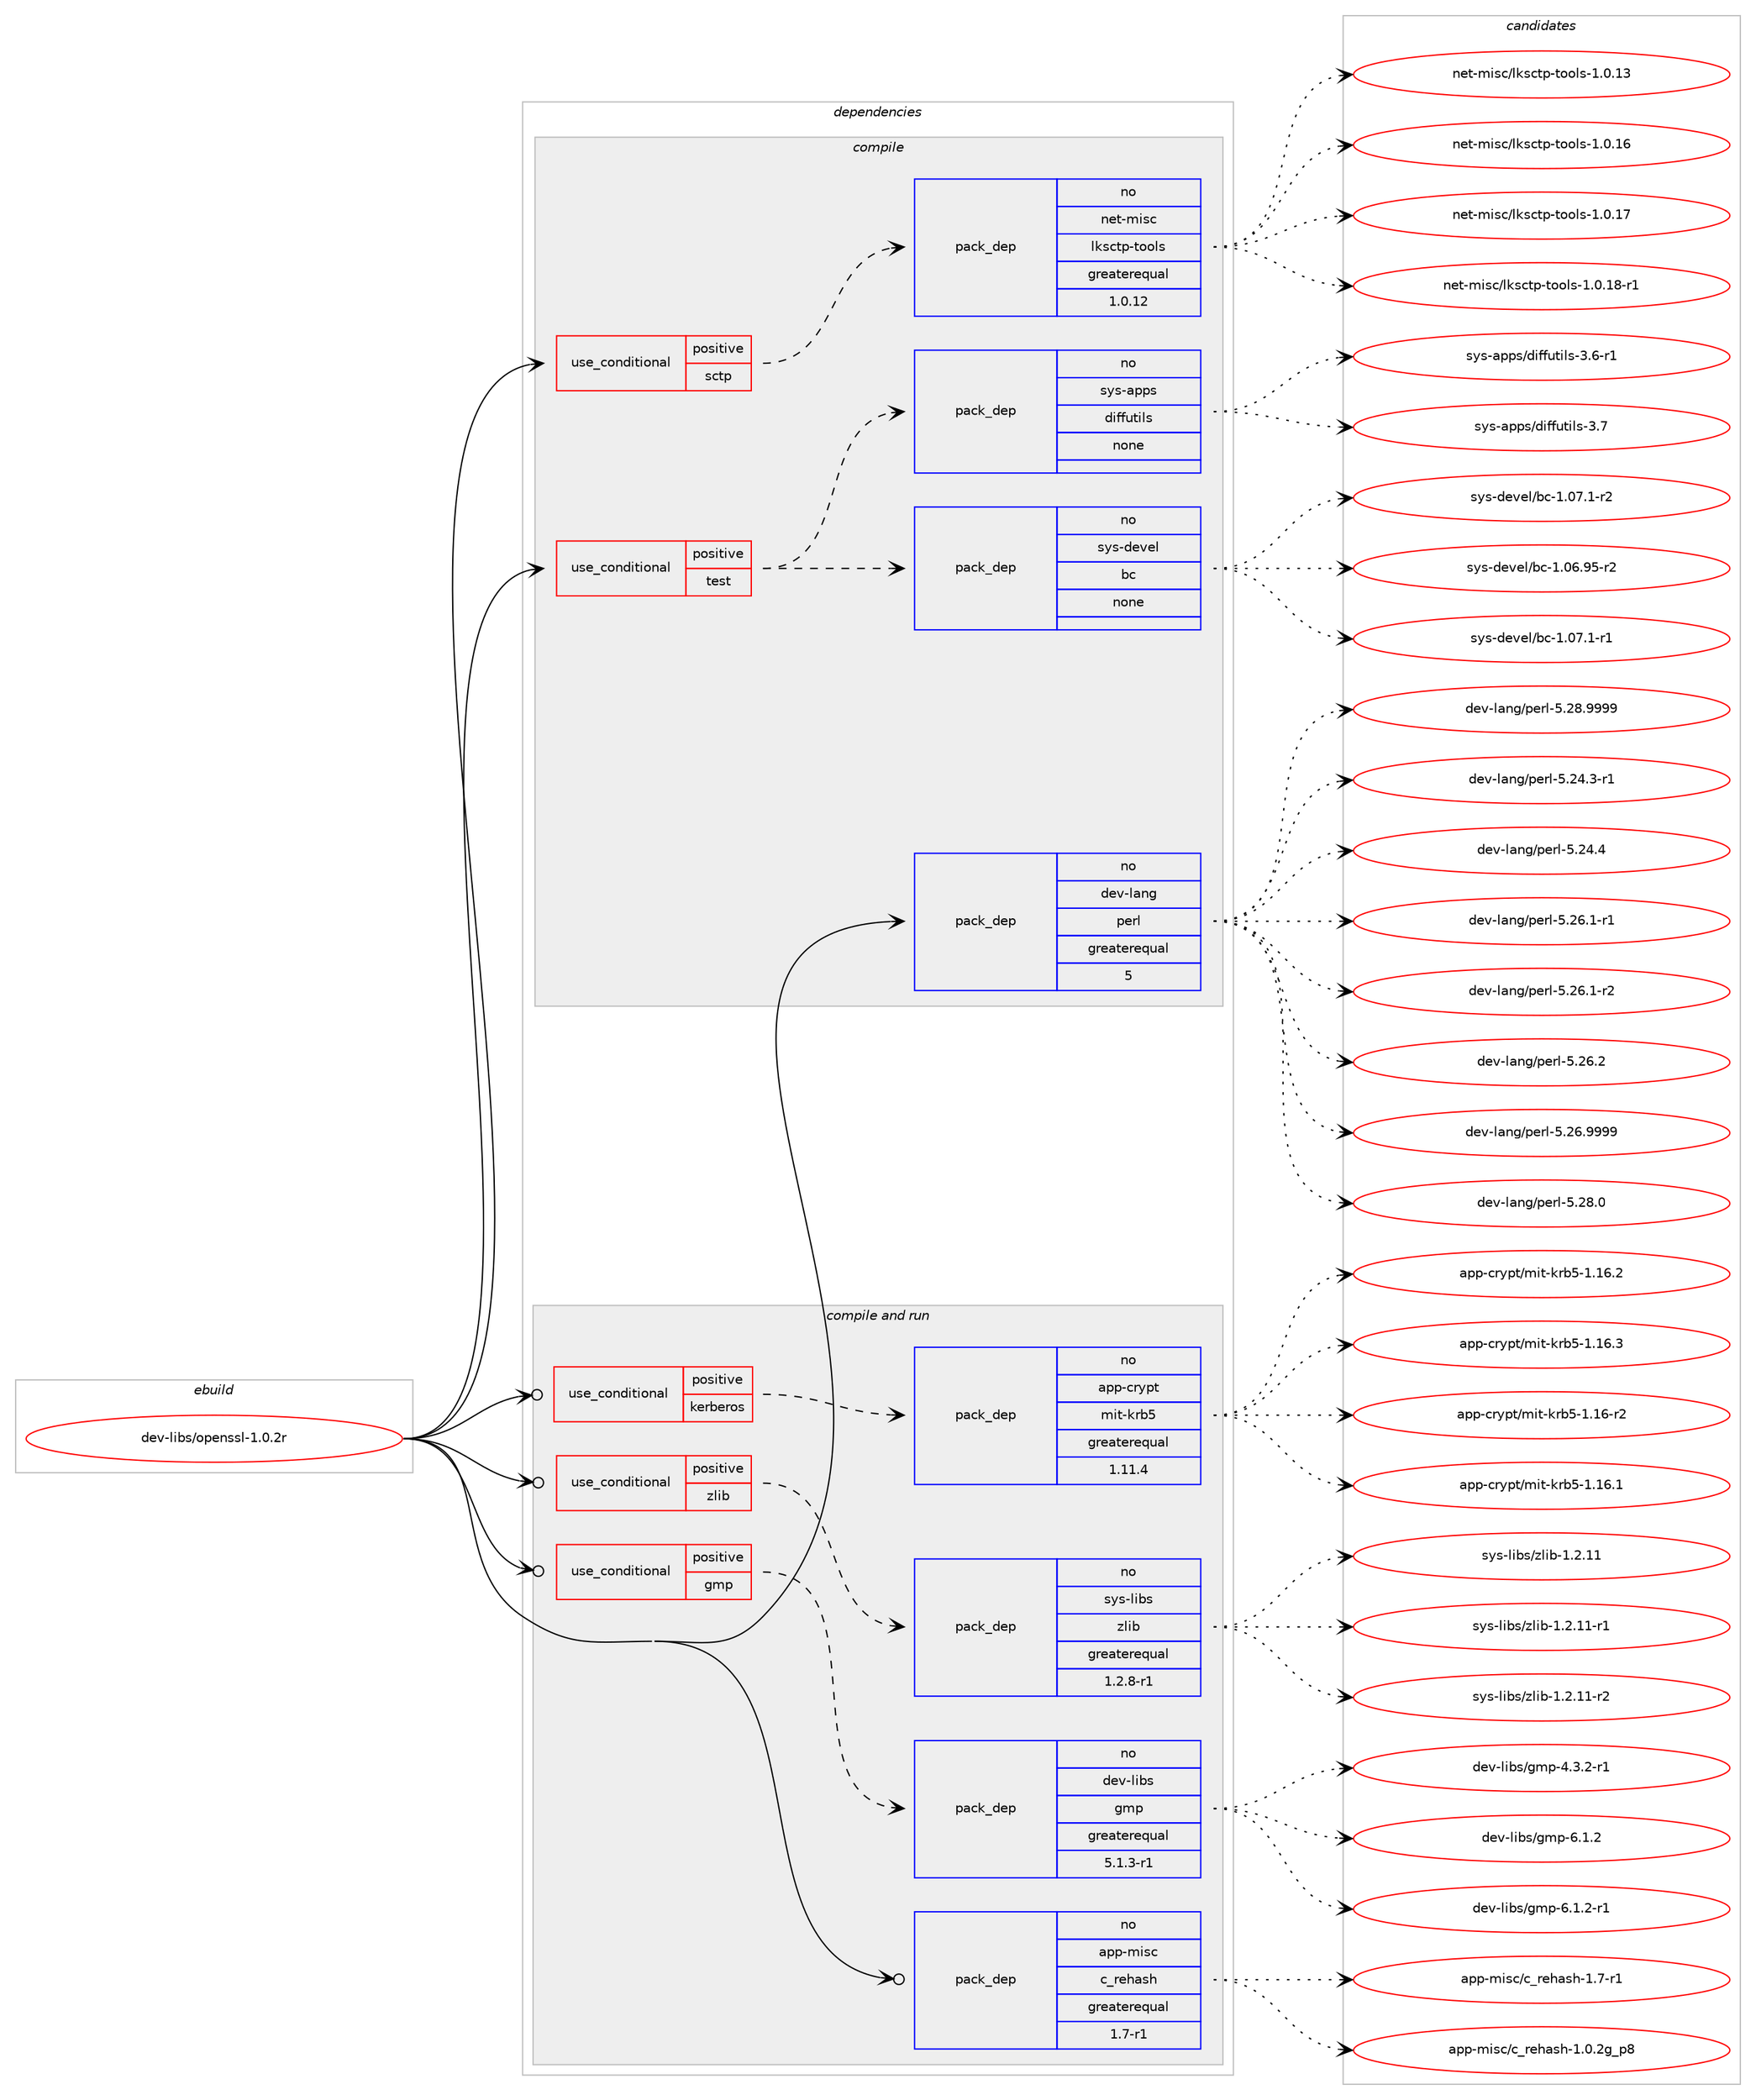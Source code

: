 digraph prolog {

# *************
# Graph options
# *************

newrank=true;
concentrate=true;
compound=true;
graph [rankdir=LR,fontname=Helvetica,fontsize=10,ranksep=1.5];#, ranksep=2.5, nodesep=0.2];
edge  [arrowhead=vee];
node  [fontname=Helvetica,fontsize=10];

# **********
# The ebuild
# **********

subgraph cluster_leftcol {
color=gray;
rank=same;
label=<<i>ebuild</i>>;
id [label="dev-libs/openssl-1.0.2r", color=red, width=4, href="../dev-libs/openssl-1.0.2r.svg"];
}

# ****************
# The dependencies
# ****************

subgraph cluster_midcol {
color=gray;
label=<<i>dependencies</i>>;
subgraph cluster_compile {
fillcolor="#eeeeee";
style=filled;
label=<<i>compile</i>>;
subgraph cond366735 {
dependency1371219 [label=<<TABLE BORDER="0" CELLBORDER="1" CELLSPACING="0" CELLPADDING="4"><TR><TD ROWSPAN="3" CELLPADDING="10">use_conditional</TD></TR><TR><TD>positive</TD></TR><TR><TD>sctp</TD></TR></TABLE>>, shape=none, color=red];
subgraph pack981528 {
dependency1371220 [label=<<TABLE BORDER="0" CELLBORDER="1" CELLSPACING="0" CELLPADDING="4" WIDTH="220"><TR><TD ROWSPAN="6" CELLPADDING="30">pack_dep</TD></TR><TR><TD WIDTH="110">no</TD></TR><TR><TD>net-misc</TD></TR><TR><TD>lksctp-tools</TD></TR><TR><TD>greaterequal</TD></TR><TR><TD>1.0.12</TD></TR></TABLE>>, shape=none, color=blue];
}
dependency1371219:e -> dependency1371220:w [weight=20,style="dashed",arrowhead="vee"];
}
id:e -> dependency1371219:w [weight=20,style="solid",arrowhead="vee"];
subgraph cond366736 {
dependency1371221 [label=<<TABLE BORDER="0" CELLBORDER="1" CELLSPACING="0" CELLPADDING="4"><TR><TD ROWSPAN="3" CELLPADDING="10">use_conditional</TD></TR><TR><TD>positive</TD></TR><TR><TD>test</TD></TR></TABLE>>, shape=none, color=red];
subgraph pack981529 {
dependency1371222 [label=<<TABLE BORDER="0" CELLBORDER="1" CELLSPACING="0" CELLPADDING="4" WIDTH="220"><TR><TD ROWSPAN="6" CELLPADDING="30">pack_dep</TD></TR><TR><TD WIDTH="110">no</TD></TR><TR><TD>sys-apps</TD></TR><TR><TD>diffutils</TD></TR><TR><TD>none</TD></TR><TR><TD></TD></TR></TABLE>>, shape=none, color=blue];
}
dependency1371221:e -> dependency1371222:w [weight=20,style="dashed",arrowhead="vee"];
subgraph pack981530 {
dependency1371223 [label=<<TABLE BORDER="0" CELLBORDER="1" CELLSPACING="0" CELLPADDING="4" WIDTH="220"><TR><TD ROWSPAN="6" CELLPADDING="30">pack_dep</TD></TR><TR><TD WIDTH="110">no</TD></TR><TR><TD>sys-devel</TD></TR><TR><TD>bc</TD></TR><TR><TD>none</TD></TR><TR><TD></TD></TR></TABLE>>, shape=none, color=blue];
}
dependency1371221:e -> dependency1371223:w [weight=20,style="dashed",arrowhead="vee"];
}
id:e -> dependency1371221:w [weight=20,style="solid",arrowhead="vee"];
subgraph pack981531 {
dependency1371224 [label=<<TABLE BORDER="0" CELLBORDER="1" CELLSPACING="0" CELLPADDING="4" WIDTH="220"><TR><TD ROWSPAN="6" CELLPADDING="30">pack_dep</TD></TR><TR><TD WIDTH="110">no</TD></TR><TR><TD>dev-lang</TD></TR><TR><TD>perl</TD></TR><TR><TD>greaterequal</TD></TR><TR><TD>5</TD></TR></TABLE>>, shape=none, color=blue];
}
id:e -> dependency1371224:w [weight=20,style="solid",arrowhead="vee"];
}
subgraph cluster_compileandrun {
fillcolor="#eeeeee";
style=filled;
label=<<i>compile and run</i>>;
subgraph cond366737 {
dependency1371225 [label=<<TABLE BORDER="0" CELLBORDER="1" CELLSPACING="0" CELLPADDING="4"><TR><TD ROWSPAN="3" CELLPADDING="10">use_conditional</TD></TR><TR><TD>positive</TD></TR><TR><TD>gmp</TD></TR></TABLE>>, shape=none, color=red];
subgraph pack981532 {
dependency1371226 [label=<<TABLE BORDER="0" CELLBORDER="1" CELLSPACING="0" CELLPADDING="4" WIDTH="220"><TR><TD ROWSPAN="6" CELLPADDING="30">pack_dep</TD></TR><TR><TD WIDTH="110">no</TD></TR><TR><TD>dev-libs</TD></TR><TR><TD>gmp</TD></TR><TR><TD>greaterequal</TD></TR><TR><TD>5.1.3-r1</TD></TR></TABLE>>, shape=none, color=blue];
}
dependency1371225:e -> dependency1371226:w [weight=20,style="dashed",arrowhead="vee"];
}
id:e -> dependency1371225:w [weight=20,style="solid",arrowhead="odotvee"];
subgraph cond366738 {
dependency1371227 [label=<<TABLE BORDER="0" CELLBORDER="1" CELLSPACING="0" CELLPADDING="4"><TR><TD ROWSPAN="3" CELLPADDING="10">use_conditional</TD></TR><TR><TD>positive</TD></TR><TR><TD>kerberos</TD></TR></TABLE>>, shape=none, color=red];
subgraph pack981533 {
dependency1371228 [label=<<TABLE BORDER="0" CELLBORDER="1" CELLSPACING="0" CELLPADDING="4" WIDTH="220"><TR><TD ROWSPAN="6" CELLPADDING="30">pack_dep</TD></TR><TR><TD WIDTH="110">no</TD></TR><TR><TD>app-crypt</TD></TR><TR><TD>mit-krb5</TD></TR><TR><TD>greaterequal</TD></TR><TR><TD>1.11.4</TD></TR></TABLE>>, shape=none, color=blue];
}
dependency1371227:e -> dependency1371228:w [weight=20,style="dashed",arrowhead="vee"];
}
id:e -> dependency1371227:w [weight=20,style="solid",arrowhead="odotvee"];
subgraph cond366739 {
dependency1371229 [label=<<TABLE BORDER="0" CELLBORDER="1" CELLSPACING="0" CELLPADDING="4"><TR><TD ROWSPAN="3" CELLPADDING="10">use_conditional</TD></TR><TR><TD>positive</TD></TR><TR><TD>zlib</TD></TR></TABLE>>, shape=none, color=red];
subgraph pack981534 {
dependency1371230 [label=<<TABLE BORDER="0" CELLBORDER="1" CELLSPACING="0" CELLPADDING="4" WIDTH="220"><TR><TD ROWSPAN="6" CELLPADDING="30">pack_dep</TD></TR><TR><TD WIDTH="110">no</TD></TR><TR><TD>sys-libs</TD></TR><TR><TD>zlib</TD></TR><TR><TD>greaterequal</TD></TR><TR><TD>1.2.8-r1</TD></TR></TABLE>>, shape=none, color=blue];
}
dependency1371229:e -> dependency1371230:w [weight=20,style="dashed",arrowhead="vee"];
}
id:e -> dependency1371229:w [weight=20,style="solid",arrowhead="odotvee"];
subgraph pack981535 {
dependency1371231 [label=<<TABLE BORDER="0" CELLBORDER="1" CELLSPACING="0" CELLPADDING="4" WIDTH="220"><TR><TD ROWSPAN="6" CELLPADDING="30">pack_dep</TD></TR><TR><TD WIDTH="110">no</TD></TR><TR><TD>app-misc</TD></TR><TR><TD>c_rehash</TD></TR><TR><TD>greaterequal</TD></TR><TR><TD>1.7-r1</TD></TR></TABLE>>, shape=none, color=blue];
}
id:e -> dependency1371231:w [weight=20,style="solid",arrowhead="odotvee"];
}
subgraph cluster_run {
fillcolor="#eeeeee";
style=filled;
label=<<i>run</i>>;
}
}

# **************
# The candidates
# **************

subgraph cluster_choices {
rank=same;
color=gray;
label=<<i>candidates</i>>;

subgraph choice981528 {
color=black;
nodesep=1;
choice110101116451091051159947108107115991161124511611111110811545494648464951 [label="net-misc/lksctp-tools-1.0.13", color=red, width=4,href="../net-misc/lksctp-tools-1.0.13.svg"];
choice110101116451091051159947108107115991161124511611111110811545494648464954 [label="net-misc/lksctp-tools-1.0.16", color=red, width=4,href="../net-misc/lksctp-tools-1.0.16.svg"];
choice110101116451091051159947108107115991161124511611111110811545494648464955 [label="net-misc/lksctp-tools-1.0.17", color=red, width=4,href="../net-misc/lksctp-tools-1.0.17.svg"];
choice1101011164510910511599471081071159911611245116111111108115454946484649564511449 [label="net-misc/lksctp-tools-1.0.18-r1", color=red, width=4,href="../net-misc/lksctp-tools-1.0.18-r1.svg"];
dependency1371220:e -> choice110101116451091051159947108107115991161124511611111110811545494648464951:w [style=dotted,weight="100"];
dependency1371220:e -> choice110101116451091051159947108107115991161124511611111110811545494648464954:w [style=dotted,weight="100"];
dependency1371220:e -> choice110101116451091051159947108107115991161124511611111110811545494648464955:w [style=dotted,weight="100"];
dependency1371220:e -> choice1101011164510910511599471081071159911611245116111111108115454946484649564511449:w [style=dotted,weight="100"];
}
subgraph choice981529 {
color=black;
nodesep=1;
choice115121115459711211211547100105102102117116105108115455146544511449 [label="sys-apps/diffutils-3.6-r1", color=red, width=4,href="../sys-apps/diffutils-3.6-r1.svg"];
choice11512111545971121121154710010510210211711610510811545514655 [label="sys-apps/diffutils-3.7", color=red, width=4,href="../sys-apps/diffutils-3.7.svg"];
dependency1371222:e -> choice115121115459711211211547100105102102117116105108115455146544511449:w [style=dotted,weight="100"];
dependency1371222:e -> choice11512111545971121121154710010510210211711610510811545514655:w [style=dotted,weight="100"];
}
subgraph choice981530 {
color=black;
nodesep=1;
choice1151211154510010111810110847989945494648544657534511450 [label="sys-devel/bc-1.06.95-r2", color=red, width=4,href="../sys-devel/bc-1.06.95-r2.svg"];
choice11512111545100101118101108479899454946485546494511449 [label="sys-devel/bc-1.07.1-r1", color=red, width=4,href="../sys-devel/bc-1.07.1-r1.svg"];
choice11512111545100101118101108479899454946485546494511450 [label="sys-devel/bc-1.07.1-r2", color=red, width=4,href="../sys-devel/bc-1.07.1-r2.svg"];
dependency1371223:e -> choice1151211154510010111810110847989945494648544657534511450:w [style=dotted,weight="100"];
dependency1371223:e -> choice11512111545100101118101108479899454946485546494511449:w [style=dotted,weight="100"];
dependency1371223:e -> choice11512111545100101118101108479899454946485546494511450:w [style=dotted,weight="100"];
}
subgraph choice981531 {
color=black;
nodesep=1;
choice100101118451089711010347112101114108455346505246514511449 [label="dev-lang/perl-5.24.3-r1", color=red, width=4,href="../dev-lang/perl-5.24.3-r1.svg"];
choice10010111845108971101034711210111410845534650524652 [label="dev-lang/perl-5.24.4", color=red, width=4,href="../dev-lang/perl-5.24.4.svg"];
choice100101118451089711010347112101114108455346505446494511449 [label="dev-lang/perl-5.26.1-r1", color=red, width=4,href="../dev-lang/perl-5.26.1-r1.svg"];
choice100101118451089711010347112101114108455346505446494511450 [label="dev-lang/perl-5.26.1-r2", color=red, width=4,href="../dev-lang/perl-5.26.1-r2.svg"];
choice10010111845108971101034711210111410845534650544650 [label="dev-lang/perl-5.26.2", color=red, width=4,href="../dev-lang/perl-5.26.2.svg"];
choice10010111845108971101034711210111410845534650544657575757 [label="dev-lang/perl-5.26.9999", color=red, width=4,href="../dev-lang/perl-5.26.9999.svg"];
choice10010111845108971101034711210111410845534650564648 [label="dev-lang/perl-5.28.0", color=red, width=4,href="../dev-lang/perl-5.28.0.svg"];
choice10010111845108971101034711210111410845534650564657575757 [label="dev-lang/perl-5.28.9999", color=red, width=4,href="../dev-lang/perl-5.28.9999.svg"];
dependency1371224:e -> choice100101118451089711010347112101114108455346505246514511449:w [style=dotted,weight="100"];
dependency1371224:e -> choice10010111845108971101034711210111410845534650524652:w [style=dotted,weight="100"];
dependency1371224:e -> choice100101118451089711010347112101114108455346505446494511449:w [style=dotted,weight="100"];
dependency1371224:e -> choice100101118451089711010347112101114108455346505446494511450:w [style=dotted,weight="100"];
dependency1371224:e -> choice10010111845108971101034711210111410845534650544650:w [style=dotted,weight="100"];
dependency1371224:e -> choice10010111845108971101034711210111410845534650544657575757:w [style=dotted,weight="100"];
dependency1371224:e -> choice10010111845108971101034711210111410845534650564648:w [style=dotted,weight="100"];
dependency1371224:e -> choice10010111845108971101034711210111410845534650564657575757:w [style=dotted,weight="100"];
}
subgraph choice981532 {
color=black;
nodesep=1;
choice1001011184510810598115471031091124552465146504511449 [label="dev-libs/gmp-4.3.2-r1", color=red, width=4,href="../dev-libs/gmp-4.3.2-r1.svg"];
choice100101118451081059811547103109112455446494650 [label="dev-libs/gmp-6.1.2", color=red, width=4,href="../dev-libs/gmp-6.1.2.svg"];
choice1001011184510810598115471031091124554464946504511449 [label="dev-libs/gmp-6.1.2-r1", color=red, width=4,href="../dev-libs/gmp-6.1.2-r1.svg"];
dependency1371226:e -> choice1001011184510810598115471031091124552465146504511449:w [style=dotted,weight="100"];
dependency1371226:e -> choice100101118451081059811547103109112455446494650:w [style=dotted,weight="100"];
dependency1371226:e -> choice1001011184510810598115471031091124554464946504511449:w [style=dotted,weight="100"];
}
subgraph choice981533 {
color=black;
nodesep=1;
choice9711211245991141211121164710910511645107114985345494649544511450 [label="app-crypt/mit-krb5-1.16-r2", color=red, width=4,href="../app-crypt/mit-krb5-1.16-r2.svg"];
choice9711211245991141211121164710910511645107114985345494649544649 [label="app-crypt/mit-krb5-1.16.1", color=red, width=4,href="../app-crypt/mit-krb5-1.16.1.svg"];
choice9711211245991141211121164710910511645107114985345494649544650 [label="app-crypt/mit-krb5-1.16.2", color=red, width=4,href="../app-crypt/mit-krb5-1.16.2.svg"];
choice9711211245991141211121164710910511645107114985345494649544651 [label="app-crypt/mit-krb5-1.16.3", color=red, width=4,href="../app-crypt/mit-krb5-1.16.3.svg"];
dependency1371228:e -> choice9711211245991141211121164710910511645107114985345494649544511450:w [style=dotted,weight="100"];
dependency1371228:e -> choice9711211245991141211121164710910511645107114985345494649544649:w [style=dotted,weight="100"];
dependency1371228:e -> choice9711211245991141211121164710910511645107114985345494649544650:w [style=dotted,weight="100"];
dependency1371228:e -> choice9711211245991141211121164710910511645107114985345494649544651:w [style=dotted,weight="100"];
}
subgraph choice981534 {
color=black;
nodesep=1;
choice1151211154510810598115471221081059845494650464949 [label="sys-libs/zlib-1.2.11", color=red, width=4,href="../sys-libs/zlib-1.2.11.svg"];
choice11512111545108105981154712210810598454946504649494511449 [label="sys-libs/zlib-1.2.11-r1", color=red, width=4,href="../sys-libs/zlib-1.2.11-r1.svg"];
choice11512111545108105981154712210810598454946504649494511450 [label="sys-libs/zlib-1.2.11-r2", color=red, width=4,href="../sys-libs/zlib-1.2.11-r2.svg"];
dependency1371230:e -> choice1151211154510810598115471221081059845494650464949:w [style=dotted,weight="100"];
dependency1371230:e -> choice11512111545108105981154712210810598454946504649494511449:w [style=dotted,weight="100"];
dependency1371230:e -> choice11512111545108105981154712210810598454946504649494511450:w [style=dotted,weight="100"];
}
subgraph choice981535 {
color=black;
nodesep=1;
choice971121124510910511599479995114101104971151044549464846501039511256 [label="app-misc/c_rehash-1.0.2g_p8", color=red, width=4,href="../app-misc/c_rehash-1.0.2g_p8.svg"];
choice97112112451091051159947999511410110497115104454946554511449 [label="app-misc/c_rehash-1.7-r1", color=red, width=4,href="../app-misc/c_rehash-1.7-r1.svg"];
dependency1371231:e -> choice971121124510910511599479995114101104971151044549464846501039511256:w [style=dotted,weight="100"];
dependency1371231:e -> choice97112112451091051159947999511410110497115104454946554511449:w [style=dotted,weight="100"];
}
}

}
